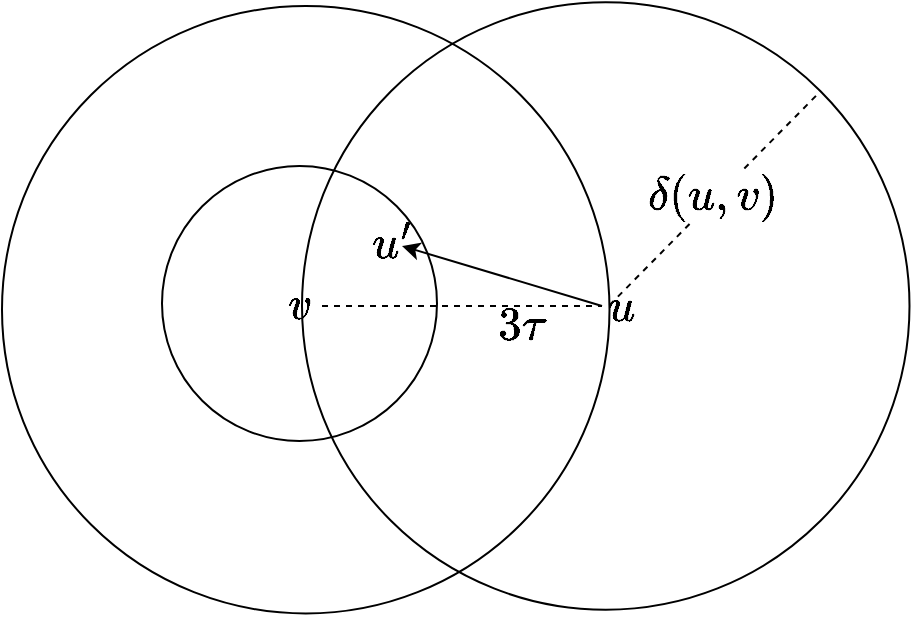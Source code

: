 <mxfile version="21.0.6" type="device"><diagram name="Page-1" id="tc9q9JDp8n2D4TLXxLkz"><mxGraphModel dx="607" dy="446" grid="1" gridSize="10" guides="0" tooltips="1" connect="0" arrows="0" fold="1" page="1" pageScale="1" pageWidth="827" pageHeight="1169" math="1" shadow="0"><root><mxCell id="0"/><mxCell id="1" parent="0"/><mxCell id="oG6JGLZ90Dfrd1CST6wf-11" value="" style="ellipse;whiteSpace=wrap;html=1;aspect=fixed;fillColor=none;movable=1;resizable=1;rotatable=1;deletable=1;editable=1;locked=0;connectable=1;strokeWidth=1;" parent="1" vertex="1"><mxGeometry x="200" y="88.12" width="303.75" height="303.75" as="geometry"/></mxCell><mxCell id="GDA1WKm0Ah7xsS3rw2B9-7" value="" style="ellipse;whiteSpace=wrap;html=1;aspect=fixed;fillColor=none;movable=1;resizable=1;rotatable=1;deletable=1;editable=1;locked=0;connectable=1;strokeWidth=1;" vertex="1" parent="1"><mxGeometry x="50" y="90" width="303.75" height="303.75" as="geometry"/></mxCell><mxCell id="oG6JGLZ90Dfrd1CST6wf-3" value="&lt;font style=&quot;font-size: 20px;&quot;&gt;\(v\)&lt;/font&gt;" style="ellipse;whiteSpace=wrap;html=1;aspect=fixed;fillColor=none;movable=1;resizable=1;rotatable=1;deletable=1;editable=1;locked=0;connectable=1;strokeWidth=1;" parent="1" vertex="1"><mxGeometry x="130" y="170" width="137.5" height="137.5" as="geometry"/></mxCell><mxCell id="oG6JGLZ90Dfrd1CST6wf-8" value="&lt;font style=&quot;font-size: 20px;&quot;&gt;\(u\)&lt;/font&gt;" style="text;html=1;strokeColor=none;fillColor=none;align=center;verticalAlign=middle;whiteSpace=wrap;rounded=0;fontSize=16;" parent="1" vertex="1"><mxGeometry x="350" y="230" width="20" height="20" as="geometry"/></mxCell><mxCell id="oG6JGLZ90Dfrd1CST6wf-9" value="" style="endArrow=none;dashed=1;html=1;strokeWidth=1;rounded=0;entryX=0;entryY=0.5;entryDx=0;entryDy=0;" parent="1" target="oG6JGLZ90Dfrd1CST6wf-8" edge="1"><mxGeometry width="50" height="50" relative="1" as="geometry"><mxPoint x="210" y="240" as="sourcePoint"/><mxPoint x="280" y="239.68" as="targetPoint"/></mxGeometry></mxCell><mxCell id="oG6JGLZ90Dfrd1CST6wf-15" value="\(3\tau\)" style="text;html=1;strokeColor=none;fillColor=none;align=center;verticalAlign=middle;whiteSpace=wrap;rounded=0;fontSize=20;" parent="1" vertex="1"><mxGeometry x="300" y="240" width="20" height="18" as="geometry"/></mxCell><mxCell id="oG6JGLZ90Dfrd1CST6wf-16" value="\(u'\)" style="text;html=1;strokeColor=none;fillColor=none;align=center;verticalAlign=middle;whiteSpace=wrap;rounded=0;fontSize=20;" parent="1" vertex="1"><mxGeometry x="240" y="200" width="10" height="17.5" as="geometry"/></mxCell><mxCell id="oG6JGLZ90Dfrd1CST6wf-17" value="" style="endArrow=none;dashed=1;html=1;strokeWidth=1;rounded=0;entryX=1;entryY=0;entryDx=0;entryDy=0;" parent="1" target="oG6JGLZ90Dfrd1CST6wf-11" edge="1"><mxGeometry width="50" height="50" relative="1" as="geometry"><mxPoint x="353.75" y="239.6" as="sourcePoint"/><mxPoint x="503.75" y="239.92" as="targetPoint"/></mxGeometry></mxCell><mxCell id="GDA1WKm0Ah7xsS3rw2B9-1" value="&lt;font style=&quot;font-size: 20px;&quot;&gt;\(\delta(u, v)\)&lt;/font&gt;" style="edgeLabel;html=1;align=center;verticalAlign=middle;resizable=0;points=[];fontSize=16;" vertex="1" connectable="0" parent="oG6JGLZ90Dfrd1CST6wf-17"><mxGeometry x="-0.006" y="2" relative="1" as="geometry"><mxPoint as="offset"/></mxGeometry></mxCell><mxCell id="oG6JGLZ90Dfrd1CST6wf-20" value="" style="endArrow=classic;html=1;rounded=0;strokeWidth=1;" parent="1" edge="1"><mxGeometry width="50" height="50" relative="1" as="geometry"><mxPoint x="350" y="240" as="sourcePoint"/><mxPoint x="250" y="210" as="targetPoint"/></mxGeometry></mxCell></root></mxGraphModel></diagram></mxfile>